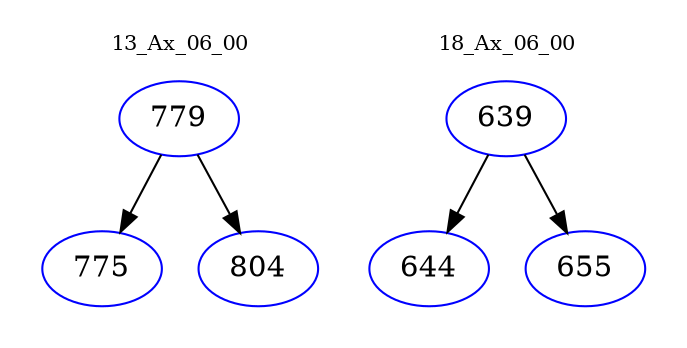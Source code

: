 digraph{
subgraph cluster_0 {
color = white
label = "13_Ax_06_00";
fontsize=10;
T0_779 [label="779", color="blue"]
T0_779 -> T0_775 [color="black"]
T0_775 [label="775", color="blue"]
T0_779 -> T0_804 [color="black"]
T0_804 [label="804", color="blue"]
}
subgraph cluster_1 {
color = white
label = "18_Ax_06_00";
fontsize=10;
T1_639 [label="639", color="blue"]
T1_639 -> T1_644 [color="black"]
T1_644 [label="644", color="blue"]
T1_639 -> T1_655 [color="black"]
T1_655 [label="655", color="blue"]
}
}
